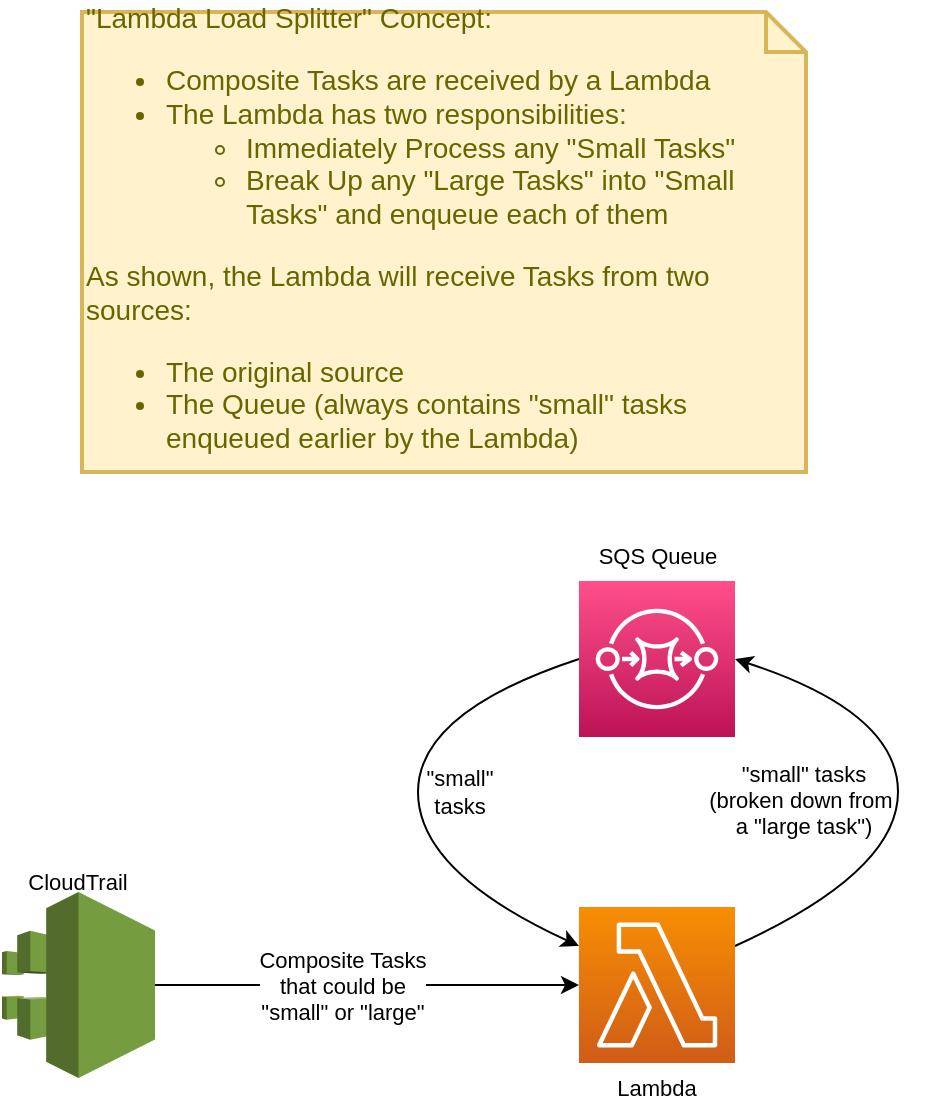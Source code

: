<mxfile version="15.4.0" type="device" pages="2"><diagram id="vvHJGwVqv3Oermcgyr8J" name="diagram"><mxGraphModel dx="1106" dy="2000" grid="1" gridSize="10" guides="1" tooltips="1" connect="1" arrows="1" fold="1" page="1" pageScale="1" pageWidth="850" pageHeight="1100" math="0" shadow="0"><root><mxCell id="0"/><mxCell id="1" parent="0"/><mxCell id="kIKkP0QtBphIA48wJqkV-1" value="" style="endArrow=classic;html=1;entryX=0;entryY=0.5;entryDx=0;entryDy=0;entryPerimeter=0;" parent="1" source="Xk-aJQS1Ew-Hfr1KwskC-10" target="Xk-aJQS1Ew-Hfr1KwskC-21" edge="1"><mxGeometry width="50" height="50" relative="1" as="geometry"><mxPoint x="130" y="-570" as="sourcePoint"/><mxPoint x="305" y="-570" as="targetPoint"/></mxGeometry></mxCell><mxCell id="Xk-aJQS1Ew-Hfr1KwskC-12" value="Composite Tasks&lt;br&gt;that could be&lt;br&gt;&quot;small&quot; or &quot;large&quot;" style="edgeLabel;html=1;align=center;verticalAlign=middle;resizable=0;points=[];" parent="kIKkP0QtBphIA48wJqkV-1" vertex="1" connectable="0"><mxGeometry x="-0.118" relative="1" as="geometry"><mxPoint as="offset"/></mxGeometry></mxCell><mxCell id="Xk-aJQS1Ew-Hfr1KwskC-4" value="" style="group" parent="1" vertex="1" connectable="0"><mxGeometry x="318.5" y="-800" width="78" height="102.5" as="geometry"/></mxCell><mxCell id="Xk-aJQS1Ew-Hfr1KwskC-1" value="" style="sketch=0;points=[[0,0,0],[0.25,0,0],[0.5,0,0],[0.75,0,0],[1,0,0],[0,1,0],[0.25,1,0],[0.5,1,0],[0.75,1,0],[1,1,0],[0,0.25,0],[0,0.5,0],[0,0.75,0],[1,0.25,0],[1,0.5,0],[1,0.75,0]];outlineConnect=0;fontColor=#232F3E;gradientColor=#FF4F8B;gradientDirection=north;fillColor=#BC1356;strokeColor=#ffffff;dashed=0;verticalLabelPosition=bottom;verticalAlign=top;align=center;html=1;fontSize=12;fontStyle=0;aspect=fixed;shape=mxgraph.aws4.resourceIcon;resIcon=mxgraph.aws4.sqs;" parent="Xk-aJQS1Ew-Hfr1KwskC-4" vertex="1"><mxGeometry y="24.5" width="78" height="78" as="geometry"/></mxCell><mxCell id="Xk-aJQS1Ew-Hfr1KwskC-3" value="&lt;div style=&quot;font-size: 11px&quot;&gt;SQS Queue&lt;/div&gt;" style="rounded=0;whiteSpace=wrap;html=1;fillColor=none;strokeColor=none;" parent="Xk-aJQS1Ew-Hfr1KwskC-4" vertex="1"><mxGeometry x="4" width="70" height="24.5" as="geometry"/></mxCell><mxCell id="uiwYoMnELnbnOVvU-8mv-13" value="" style="curved=1;endArrow=classic;html=1;entryX=1;entryY=0.5;entryDx=0;entryDy=0;entryPerimeter=0;exitX=1;exitY=0.25;exitDx=0;exitDy=0;exitPerimeter=0;" parent="1" source="Xk-aJQS1Ew-Hfr1KwskC-21" target="Xk-aJQS1Ew-Hfr1KwskC-1" edge="1"><mxGeometry x="980" y="-508" width="50" height="50" as="geometry"><mxPoint x="450" y="-570" as="sourcePoint"/><mxPoint x="510" y="-688" as="targetPoint"/><Array as="points"><mxPoint x="478" y="-630"/><mxPoint x="478" y="-710"/></Array></mxGeometry></mxCell><mxCell id="Xk-aJQS1Ew-Hfr1KwskC-22" value="" style="curved=1;endArrow=classic;html=1;entryX=0;entryY=0.25;entryDx=0;entryDy=0;entryPerimeter=0;exitX=0;exitY=0.5;exitDx=0;exitDy=0;exitPerimeter=0;" parent="1" source="Xk-aJQS1Ew-Hfr1KwskC-1" target="Xk-aJQS1Ew-Hfr1KwskC-21" edge="1"><mxGeometry x="703.5" y="-547" width="50" height="50" as="geometry"><mxPoint x="120" y="-612.5" as="sourcePoint"/><mxPoint x="120" y="-775.5" as="targetPoint"/><Array as="points"><mxPoint x="238" y="-710"/><mxPoint x="238" y="-630"/></Array></mxGeometry></mxCell><mxCell id="Xk-aJQS1Ew-Hfr1KwskC-23" value="&lt;div style=&quot;font-size: 11px&quot;&gt;&quot;&lt;span&gt;small&quot; tasks&lt;br&gt;(broken down from&amp;nbsp;&lt;br&gt;a &quot;large task&quot;)&lt;/span&gt;&lt;/div&gt;" style="rounded=0;whiteSpace=wrap;html=1;fillColor=none;strokeColor=none;" parent="1" vertex="1"><mxGeometry x="360" y="-697.5" width="142" height="62.5" as="geometry"/></mxCell><mxCell id="Xk-aJQS1Ew-Hfr1KwskC-24" value="&lt;div style=&quot;font-size: 11px&quot;&gt;&quot;small&quot;&lt;br&gt;tasks&lt;/div&gt;" style="rounded=0;whiteSpace=wrap;html=1;fillColor=none;strokeColor=none;" parent="1" vertex="1"><mxGeometry x="224" y="-682.5" width="70" height="24.5" as="geometry"/></mxCell><mxCell id="Xk-aJQS1Ew-Hfr1KwskC-25" value="" style="group" parent="1" vertex="1" connectable="0"><mxGeometry x="30" y="-637" width="76.5" height="110" as="geometry"/></mxCell><mxCell id="Xk-aJQS1Ew-Hfr1KwskC-10" value="" style="outlineConnect=0;dashed=0;verticalLabelPosition=bottom;verticalAlign=top;align=center;html=1;shape=mxgraph.aws3.cloudtrail;fillColor=#759C3E;gradientColor=none;" parent="Xk-aJQS1Ew-Hfr1KwskC-25" vertex="1"><mxGeometry y="17" width="76.5" height="93" as="geometry"/></mxCell><mxCell id="Xk-aJQS1Ew-Hfr1KwskC-11" value="&lt;div style=&quot;font-size: 11px&quot;&gt;CloudTrail&lt;/div&gt;" style="rounded=0;whiteSpace=wrap;html=1;fillColor=none;strokeColor=none;" parent="Xk-aJQS1Ew-Hfr1KwskC-25" vertex="1"><mxGeometry x="3.25" width="70" height="24.5" as="geometry"/></mxCell><mxCell id="Xk-aJQS1Ew-Hfr1KwskC-31" value="&lt;div&gt;&quot;Lambda Load Splitter&quot; Concept:&lt;br&gt;&lt;ul&gt;&lt;li&gt;&lt;span&gt;Composite Tasks are received by a Lambda&lt;/span&gt;&lt;/li&gt;&lt;li&gt;The Lambda has two responsibilities:&lt;/li&gt;&lt;ul&gt;&lt;li&gt;Immediately Process any &quot;Small Tasks&quot;&lt;/li&gt;&lt;li&gt;Break Up any &quot;Large Tasks&quot; into &quot;Small Tasks&quot; and enqueue each of them&lt;/li&gt;&lt;/ul&gt;&lt;/ul&gt;&lt;div&gt;As shown, the Lambda will receive Tasks from two sources:&lt;br&gt;&lt;/div&gt;&lt;/div&gt;&lt;div&gt;&lt;ul&gt;&lt;li&gt;&lt;span&gt;The original source&lt;/span&gt;&lt;/li&gt;&lt;li&gt;The Queue (always contains &quot;small&quot; tasks enqueued earlier by the Lambda)&lt;/li&gt;&lt;/ul&gt;&lt;/div&gt;" style="shape=note;strokeWidth=2;fontSize=14;size=20;whiteSpace=wrap;html=1;fillColor=#fff2cc;strokeColor=#d6b656;fontColor=#666600;align=left;" parent="1" vertex="1"><mxGeometry x="70" y="-1060" width="362" height="230" as="geometry"/></mxCell><mxCell id="Xk-aJQS1Ew-Hfr1KwskC-32" value="" style="group" parent="1" vertex="1" connectable="0"><mxGeometry x="318.5" y="-612.5" width="78" height="102.5" as="geometry"/></mxCell><mxCell id="Xk-aJQS1Ew-Hfr1KwskC-21" value="" style="sketch=0;points=[[0,0,0],[0.25,0,0],[0.5,0,0],[0.75,0,0],[1,0,0],[0,1,0],[0.25,1,0],[0.5,1,0],[0.75,1,0],[1,1,0],[0,0.25,0],[0,0.5,0],[0,0.75,0],[1,0.25,0],[1,0.5,0],[1,0.75,0]];outlineConnect=0;fontColor=#232F3E;gradientColor=#F78E04;gradientDirection=north;fillColor=#D05C17;strokeColor=#ffffff;dashed=0;verticalLabelPosition=bottom;verticalAlign=top;align=center;html=1;fontSize=12;fontStyle=0;aspect=fixed;shape=mxgraph.aws4.resourceIcon;resIcon=mxgraph.aws4.lambda;" parent="Xk-aJQS1Ew-Hfr1KwskC-32" vertex="1"><mxGeometry width="78" height="78" as="geometry"/></mxCell><mxCell id="Xk-aJQS1Ew-Hfr1KwskC-27" value="&lt;div style=&quot;font-size: 11px&quot;&gt;Lambda&lt;/div&gt;" style="rounded=0;whiteSpace=wrap;html=1;fillColor=none;strokeColor=none;" parent="Xk-aJQS1Ew-Hfr1KwskC-32" vertex="1"><mxGeometry x="8.5" y="78" width="61" height="24.5" as="geometry"/></mxCell></root></mxGraphModel></diagram><diagram id="kGCSufoFs5KVx-ZLNenh" name="example"><mxGraphModel dx="1106" dy="2000" grid="1" gridSize="10" guides="1" tooltips="1" connect="1" arrows="1" fold="1" page="1" pageScale="1" pageWidth="850" pageHeight="1100" math="0" shadow="0"><root><mxCell id="kGF_2Jz5XDwvApv_9W2L-0"/><mxCell id="kGF_2Jz5XDwvApv_9W2L-1" parent="kGF_2Jz5XDwvApv_9W2L-0"/><mxCell id="EYj_aVitLp150cxUGeiV-0" value="" style="endArrow=classic;html=1;entryX=0;entryY=0.5;entryDx=0;entryDy=0;entryPerimeter=0;" parent="kGF_2Jz5XDwvApv_9W2L-1" source="EYj_aVitLp150cxUGeiV-11" target="EYj_aVitLp150cxUGeiV-15" edge="1"><mxGeometry width="50" height="50" relative="1" as="geometry"><mxPoint x="130" y="-830" as="sourcePoint"/><mxPoint x="305" y="-830" as="targetPoint"/></mxGeometry></mxCell><mxCell id="EYj_aVitLp150cxUGeiV-2" value="" style="group" parent="kGF_2Jz5XDwvApv_9W2L-1" vertex="1" connectable="0"><mxGeometry x="318.5" y="-1060" width="78" height="102.5" as="geometry"/></mxCell><mxCell id="EYj_aVitLp150cxUGeiV-3" value="" style="sketch=0;points=[[0,0,0],[0.25,0,0],[0.5,0,0],[0.75,0,0],[1,0,0],[0,1,0],[0.25,1,0],[0.5,1,0],[0.75,1,0],[1,1,0],[0,0.25,0],[0,0.5,0],[0,0.75,0],[1,0.25,0],[1,0.5,0],[1,0.75,0]];outlineConnect=0;fontColor=#232F3E;gradientColor=#FF4F8B;gradientDirection=north;fillColor=#BC1356;strokeColor=#ffffff;dashed=0;verticalLabelPosition=bottom;verticalAlign=top;align=center;html=1;fontSize=12;fontStyle=0;aspect=fixed;shape=mxgraph.aws4.resourceIcon;resIcon=mxgraph.aws4.sqs;" parent="EYj_aVitLp150cxUGeiV-2" vertex="1"><mxGeometry y="24.5" width="78" height="78" as="geometry"/></mxCell><mxCell id="EYj_aVitLp150cxUGeiV-4" value="&lt;div style=&quot;font-size: 11px&quot;&gt;SQS Queue&lt;/div&gt;" style="rounded=0;whiteSpace=wrap;html=1;fillColor=none;strokeColor=none;" parent="EYj_aVitLp150cxUGeiV-2" vertex="1"><mxGeometry x="4" width="70" height="24.5" as="geometry"/></mxCell><mxCell id="EYj_aVitLp150cxUGeiV-6" value="" style="curved=1;endArrow=classic;html=1;entryX=1;entryY=0.5;entryDx=0;entryDy=0;entryPerimeter=0;exitX=1;exitY=0.25;exitDx=0;exitDy=0;exitPerimeter=0;" parent="kGF_2Jz5XDwvApv_9W2L-1" source="EYj_aVitLp150cxUGeiV-15" target="EYj_aVitLp150cxUGeiV-3" edge="1"><mxGeometry x="980" y="-768" width="50" height="50" as="geometry"><mxPoint x="450" y="-830" as="sourcePoint"/><mxPoint x="510" y="-948" as="targetPoint"/><Array as="points"><mxPoint x="478" y="-890"/><mxPoint x="478" y="-970"/></Array></mxGeometry></mxCell><mxCell id="EYj_aVitLp150cxUGeiV-7" value="" style="curved=1;endArrow=classic;html=1;entryX=0;entryY=0.25;entryDx=0;entryDy=0;entryPerimeter=0;exitX=0;exitY=0.5;exitDx=0;exitDy=0;exitPerimeter=0;" parent="kGF_2Jz5XDwvApv_9W2L-1" source="EYj_aVitLp150cxUGeiV-3" target="EYj_aVitLp150cxUGeiV-15" edge="1"><mxGeometry x="703.5" y="-807" width="50" height="50" as="geometry"><mxPoint x="120" y="-872.5" as="sourcePoint"/><mxPoint x="120" y="-1035.5" as="targetPoint"/><Array as="points"><mxPoint x="238" y="-970"/><mxPoint x="238" y="-890"/></Array></mxGeometry></mxCell><mxCell id="EYj_aVitLp150cxUGeiV-8" value="&lt;div style=&quot;font-size: 11px&quot;&gt;&quot;1 tag created&quot;&lt;br&gt;event&lt;/div&gt;" style="rounded=0;whiteSpace=wrap;html=1;fillColor=none;strokeColor=none;" parent="kGF_2Jz5XDwvApv_9W2L-1" vertex="1"><mxGeometry x="398" y="-942.5" width="80" height="24.5" as="geometry"/></mxCell><mxCell id="EYj_aVitLp150cxUGeiV-9" value="&lt;span style=&quot;font-size: 11px&quot;&gt;&quot;1 tag created&quot;&lt;/span&gt;&lt;br style=&quot;font-size: 11px&quot;&gt;&lt;span style=&quot;font-size: 11px&quot;&gt;event&lt;/span&gt;" style="rounded=0;whiteSpace=wrap;html=1;fillColor=none;strokeColor=none;" parent="kGF_2Jz5XDwvApv_9W2L-1" vertex="1"><mxGeometry x="239" y="-942.5" width="86" height="24.5" as="geometry"/></mxCell><mxCell id="EYj_aVitLp150cxUGeiV-10" value="" style="group" parent="kGF_2Jz5XDwvApv_9W2L-1" vertex="1" connectable="0"><mxGeometry x="30" y="-897" width="76.5" height="110" as="geometry"/></mxCell><mxCell id="EYj_aVitLp150cxUGeiV-11" value="" style="outlineConnect=0;dashed=0;verticalLabelPosition=bottom;verticalAlign=top;align=center;html=1;shape=mxgraph.aws3.cloudtrail;fillColor=#759C3E;gradientColor=none;" parent="EYj_aVitLp150cxUGeiV-10" vertex="1"><mxGeometry y="17" width="76.5" height="93" as="geometry"/></mxCell><mxCell id="EYj_aVitLp150cxUGeiV-12" value="&lt;div style=&quot;font-size: 11px&quot;&gt;CloudTrail&lt;/div&gt;" style="rounded=0;whiteSpace=wrap;html=1;fillColor=none;strokeColor=none;" parent="EYj_aVitLp150cxUGeiV-10" vertex="1"><mxGeometry x="3.25" width="70" height="24.5" as="geometry"/></mxCell><mxCell id="EYj_aVitLp150cxUGeiV-14" value="" style="group" parent="kGF_2Jz5XDwvApv_9W2L-1" vertex="1" connectable="0"><mxGeometry x="318.5" y="-872.5" width="78" height="102.5" as="geometry"/></mxCell><mxCell id="EYj_aVitLp150cxUGeiV-15" value="" style="sketch=0;points=[[0,0,0],[0.25,0,0],[0.5,0,0],[0.75,0,0],[1,0,0],[0,1,0],[0.25,1,0],[0.5,1,0],[0.75,1,0],[1,1,0],[0,0.25,0],[0,0.5,0],[0,0.75,0],[1,0.25,0],[1,0.5,0],[1,0.75,0]];outlineConnect=0;fontColor=#232F3E;gradientColor=#F78E04;gradientDirection=north;fillColor=#D05C17;strokeColor=#ffffff;dashed=0;verticalLabelPosition=bottom;verticalAlign=top;align=center;html=1;fontSize=12;fontStyle=0;aspect=fixed;shape=mxgraph.aws4.resourceIcon;resIcon=mxgraph.aws4.lambda;" parent="EYj_aVitLp150cxUGeiV-14" vertex="1"><mxGeometry width="78" height="78" as="geometry"/></mxCell><mxCell id="EYj_aVitLp150cxUGeiV-16" value="&lt;div style=&quot;font-size: 11px&quot;&gt;Lambda&lt;/div&gt;" style="rounded=0;whiteSpace=wrap;html=1;fillColor=none;strokeColor=none;" parent="EYj_aVitLp150cxUGeiV-14" vertex="1"><mxGeometry x="8.5" y="78" width="61" height="24.5" as="geometry"/></mxCell><mxCell id="EYj_aVitLp150cxUGeiV-17" value="&lt;div style=&quot;font-size: 11px&quot;&gt;&lt;span&gt;&quot;CreateTags&quot; Event Subscription&lt;br&gt;could be &quot;1 tag created&quot; events, or&lt;br&gt;could be &quot;&amp;gt; 1 tags created&quot; events&lt;/span&gt;&lt;/div&gt;" style="rounded=0;whiteSpace=wrap;html=1;fillColor=none;strokeColor=none;align=left;" parent="kGF_2Jz5XDwvApv_9W2L-1" vertex="1"><mxGeometry x="118.5" y="-830" width="200" height="50" as="geometry"/></mxCell><mxCell id="e_NZx9JqFUKnu-ZR8QR1-8" value="&lt;span&gt;&lt;br&gt;&lt;/span&gt;" style="rounded=1;whiteSpace=wrap;html=1;strokeWidth=2;fillWeight=4;hachureGap=8;hachureAngle=45;fillColor=#D05C1760;sketch=1;shadow=0;align=left;strokeColor=#D05C17;glass=0;" parent="kGF_2Jz5XDwvApv_9W2L-1" vertex="1"><mxGeometry x="63.35" y="-720" width="333.33" height="160" as="geometry"/></mxCell><mxCell id="e_NZx9JqFUKnu-ZR8QR1-9" value="" style="sketch=0;points=[[0,0,0],[0.25,0,0],[0.5,0,0],[0.75,0,0],[1,0,0],[0,1,0],[0.25,1,0],[0.5,1,0],[0.75,1,0],[1,1,0],[0,0.25,0],[0,0.5,0],[0,0.75,0],[1,0.25,0],[1,0.5,0],[1,0.75,0]];outlineConnect=0;fontColor=#232F3E;gradientDirection=north;fillColor=#D05C1700;strokeColor=#D05C17;dashed=0;verticalLabelPosition=bottom;verticalAlign=top;align=center;html=1;fontSize=12;fontStyle=0;aspect=fixed;shape=mxgraph.aws4.resourceIcon;resIcon=mxgraph.aws4.lambda;shadow=0;" parent="kGF_2Jz5XDwvApv_9W2L-1" vertex="1"><mxGeometry x="63.35" y="-720" width="55.416" height="55.416" as="geometry"/></mxCell><mxCell id="e_NZx9JqFUKnu-ZR8QR1-11" value="&lt;div style=&quot;font-size: 11px&quot;&gt;Lambda Logic:&lt;br&gt;&lt;br&gt;incoming event may come from CloudTrail or SQS&lt;br&gt;If it is an SQS event (which we enqueued earlier)&lt;/div&gt;&lt;blockquote style=&quot;margin: 0 0 0 40px ; border: none ; padding: 0px&quot;&gt;&lt;div style=&quot;font-size: 11px&quot;&gt;extract the CreateTags event&lt;/div&gt;&lt;/blockquote&gt;&lt;div style=&quot;font-size: 11px&quot;&gt;If CreateTags is for 1 new tag (i.e. a &quot;small&quot; task)&lt;br&gt;&lt;blockquote style=&quot;margin: 0px 0px 0px 40px ; border: none ; padding: 0px&quot;&gt;process this small task immediately&lt;/blockquote&gt;if CreateTags is or many new tags (i.e. a &quot;large&quot; task)&lt;br&gt;&lt;blockquote style=&quot;margin: 0px 0px 0px 40px ; border: none ; padding: 0px&quot;&gt;break into &quot;small&quot; 1-tag-creation events&lt;/blockquote&gt;&lt;blockquote style=&quot;margin: 0px 0px 0px 40px ; border: none ; padding: 0px&quot;&gt;enqueue each &quot;small&quot; task to SQS&lt;/blockquote&gt;&lt;br style=&quot;font-size: 12px&quot;&gt;&lt;/div&gt;" style="rounded=0;whiteSpace=wrap;html=1;fillColor=none;strokeColor=none;align=left;" parent="kGF_2Jz5XDwvApv_9W2L-1" vertex="1"><mxGeometry x="123.35" y="-705" width="270" height="130" as="geometry"/></mxCell><mxCell id="e_NZx9JqFUKnu-ZR8QR1-13" value="" style="line;strokeWidth=4;html=1;perimeter=backbonePerimeter;points=[];outlineConnect=0;rounded=1;shadow=0;glass=0;sketch=1;fillColor=#D05C17;gradientColor=none;align=left;rotation=-210;strokeColor=#D05C17;dashed=1;" parent="kGF_2Jz5XDwvApv_9W2L-1" vertex="1"><mxGeometry x="250" y="-764" width="79.09" height="10" as="geometry"/></mxCell></root></mxGraphModel></diagram></mxfile>
